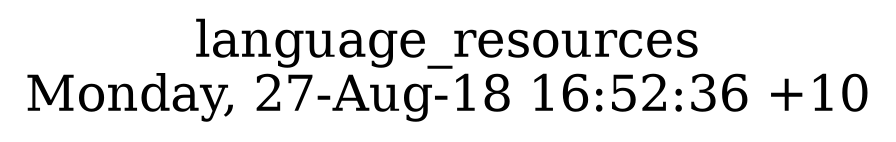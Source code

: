 digraph G {
fontsize="24";
label="language_resources\nMonday, 27-Aug-18 16:52:36 +10";
nojustify=true;
ordering=out;
rankdir=LR;
size="30";
}
